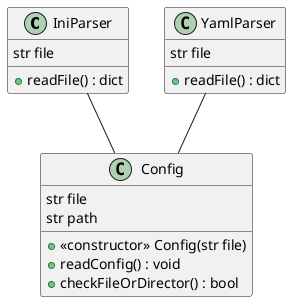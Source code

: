 @startuml


' dependencies
IniParser -- Config
YamlParser -- Config

class Config {
    str file
    str path
    + <<constructor>> Config(str file)
    + readConfig() : void
    + checkFileOrDirector() : bool
}

class IniParser {
    str file
    + readFile() : dict
}

class YamlParser {
    str file
    + readFile() : dict
}

@enduml
